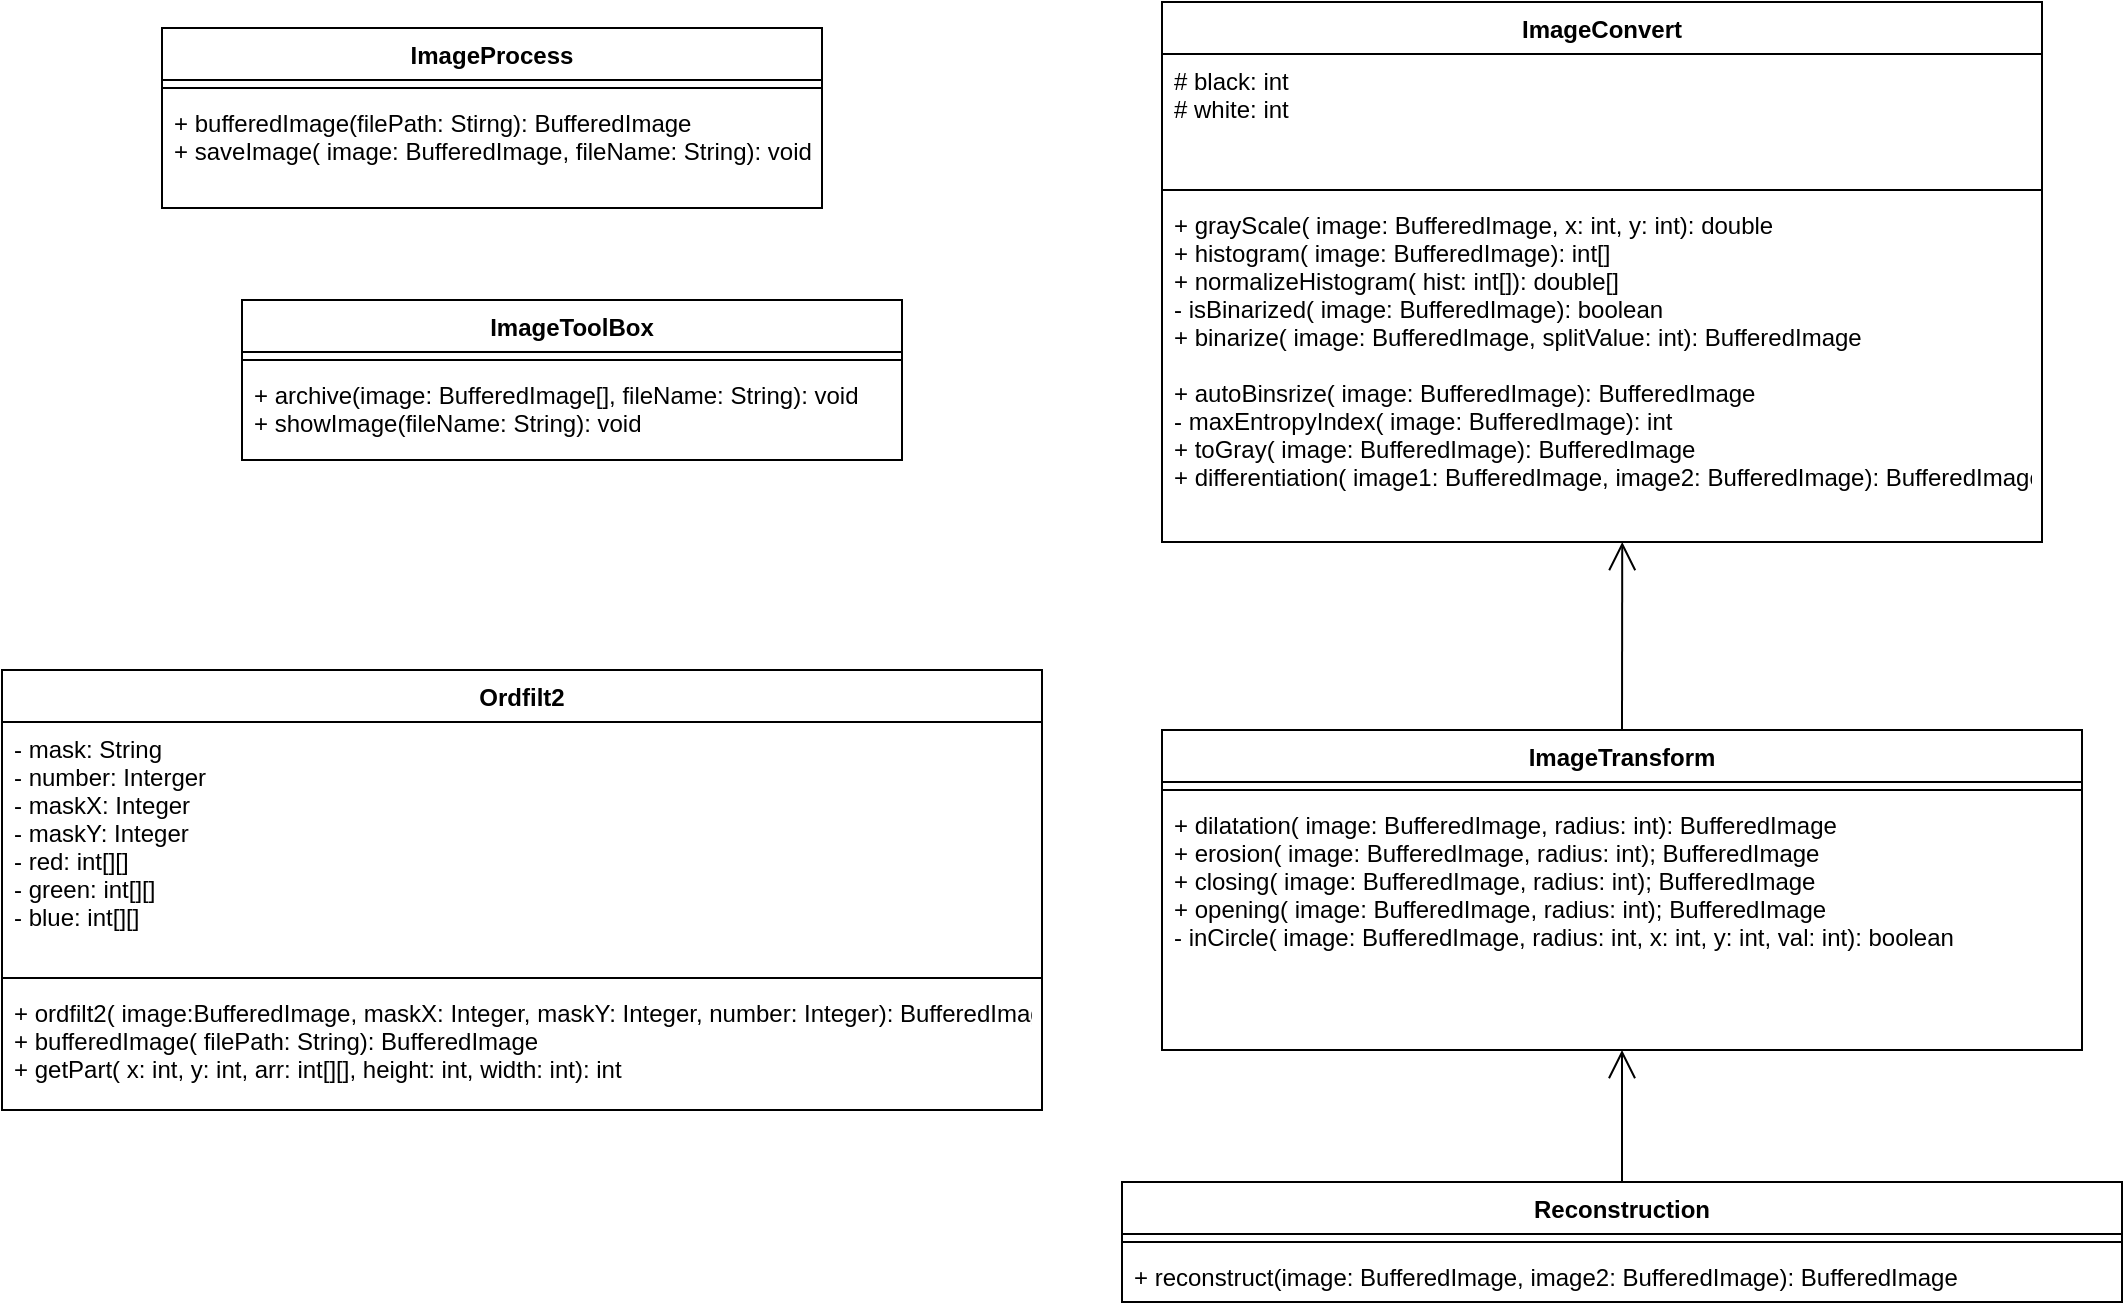 <mxfile version="10.6.7" type="device"><diagram id="gnFNpRYF3rrFBi0ZY-wQ" name="Page-1"><mxGraphModel dx="1080" dy="435" grid="1" gridSize="10" guides="1" tooltips="1" connect="1" arrows="1" fold="1" page="1" pageScale="1" pageWidth="827" pageHeight="1169" math="0" shadow="0"><root><mxCell id="0"/><mxCell id="1" parent="0"/><mxCell id="xt45OHaY288_jbGZtXkl-5" value="ImageConvert" style="swimlane;fontStyle=1;align=center;verticalAlign=top;childLayout=stackLayout;horizontal=1;startSize=26;horizontalStack=0;resizeParent=1;resizeParentMax=0;resizeLast=0;collapsible=1;marginBottom=0;" parent="1" vertex="1"><mxGeometry x="660" y="60" width="440" height="270" as="geometry"/></mxCell><mxCell id="xt45OHaY288_jbGZtXkl-6" value="# black: int&#10;# white: int&#10;" style="text;strokeColor=none;fillColor=none;align=left;verticalAlign=top;spacingLeft=4;spacingRight=4;overflow=hidden;rotatable=0;points=[[0,0.5],[1,0.5]];portConstraint=eastwest;" parent="xt45OHaY288_jbGZtXkl-5" vertex="1"><mxGeometry y="26" width="440" height="64" as="geometry"/></mxCell><mxCell id="xt45OHaY288_jbGZtXkl-7" value="" style="line;strokeWidth=1;fillColor=none;align=left;verticalAlign=middle;spacingTop=-1;spacingLeft=3;spacingRight=3;rotatable=0;labelPosition=right;points=[];portConstraint=eastwest;" parent="xt45OHaY288_jbGZtXkl-5" vertex="1"><mxGeometry y="90" width="440" height="8" as="geometry"/></mxCell><mxCell id="xt45OHaY288_jbGZtXkl-8" value="+ grayScale( image: BufferedImage, x: int, y: int): double&#10;+ histogram( image: BufferedImage): int[]&#10;+ normalizeHistogram( hist: int[]): double[]&#10;- isBinarized( image: BufferedImage): boolean&#10;+ binarize( image: BufferedImage, splitValue: int): BufferedImage&#10; &#10;+ autoBinsrize( image: BufferedImage): BufferedImage&#10;- maxEntropyIndex( image: BufferedImage): int&#10;+ toGray( image: BufferedImage): BufferedImage&#10;+ differentiation( image1: BufferedImage, image2: BufferedImage): BufferedImage&#10;" style="text;strokeColor=none;fillColor=none;align=left;verticalAlign=top;spacingLeft=4;spacingRight=4;overflow=hidden;rotatable=0;points=[[0,0.5],[1,0.5]];portConstraint=eastwest;" parent="xt45OHaY288_jbGZtXkl-5" vertex="1"><mxGeometry y="98" width="440" height="172" as="geometry"/></mxCell><mxCell id="xt45OHaY288_jbGZtXkl-9" value="ImageProcess" style="swimlane;fontStyle=1;align=center;verticalAlign=top;childLayout=stackLayout;horizontal=1;startSize=26;horizontalStack=0;resizeParent=1;resizeParentMax=0;resizeLast=0;collapsible=1;marginBottom=0;" parent="1" vertex="1"><mxGeometry x="160" y="73" width="330" height="90" as="geometry"><mxRectangle x="160" y="73" width="110" height="26" as="alternateBounds"/></mxGeometry></mxCell><mxCell id="xt45OHaY288_jbGZtXkl-11" value="" style="line;strokeWidth=1;fillColor=none;align=left;verticalAlign=middle;spacingTop=-1;spacingLeft=3;spacingRight=3;rotatable=0;labelPosition=right;points=[];portConstraint=eastwest;" parent="xt45OHaY288_jbGZtXkl-9" vertex="1"><mxGeometry y="26" width="330" height="8" as="geometry"/></mxCell><mxCell id="xt45OHaY288_jbGZtXkl-12" value="+ bufferedImage(filePath: Stirng): BufferedImage&#10;+ saveImage( image: BufferedImage, fileName: String): void&#10;" style="text;strokeColor=none;fillColor=none;align=left;verticalAlign=top;spacingLeft=4;spacingRight=4;overflow=hidden;rotatable=0;points=[[0,0.5],[1,0.5]];portConstraint=eastwest;" parent="xt45OHaY288_jbGZtXkl-9" vertex="1"><mxGeometry y="34" width="330" height="56" as="geometry"/></mxCell><mxCell id="xt45OHaY288_jbGZtXkl-13" value="ImageTransform" style="swimlane;fontStyle=1;align=center;verticalAlign=top;childLayout=stackLayout;horizontal=1;startSize=26;horizontalStack=0;resizeParent=1;resizeParentMax=0;resizeLast=0;collapsible=1;marginBottom=0;" parent="1" vertex="1"><mxGeometry x="660" y="424" width="460" height="160" as="geometry"/></mxCell><mxCell id="xt45OHaY288_jbGZtXkl-15" value="" style="line;strokeWidth=1;fillColor=none;align=left;verticalAlign=middle;spacingTop=-1;spacingLeft=3;spacingRight=3;rotatable=0;labelPosition=right;points=[];portConstraint=eastwest;" parent="xt45OHaY288_jbGZtXkl-13" vertex="1"><mxGeometry y="26" width="460" height="8" as="geometry"/></mxCell><mxCell id="xt45OHaY288_jbGZtXkl-16" value="+ dilatation( image: BufferedImage, radius: int): BufferedImage&#10;+ erosion( image: BufferedImage, radius: int); BufferedImage&#10;+ closing( image: BufferedImage, radius: int); BufferedImage&#10;+ opening( image: BufferedImage, radius: int); BufferedImage&#10;- inCircle( image: BufferedImage, radius: int, x: int, y: int, val: int): boolean&#10;" style="text;strokeColor=none;fillColor=none;align=left;verticalAlign=top;spacingLeft=4;spacingRight=4;overflow=hidden;rotatable=0;points=[[0,0.5],[1,0.5]];portConstraint=eastwest;" parent="xt45OHaY288_jbGZtXkl-13" vertex="1"><mxGeometry y="34" width="460" height="126" as="geometry"/></mxCell><mxCell id="xt45OHaY288_jbGZtXkl-17" value="Ordfilt2" style="swimlane;fontStyle=1;align=center;verticalAlign=top;childLayout=stackLayout;horizontal=1;startSize=26;horizontalStack=0;resizeParent=1;resizeParentMax=0;resizeLast=0;collapsible=1;marginBottom=0;" parent="1" vertex="1"><mxGeometry x="80" y="394" width="520" height="220" as="geometry"/></mxCell><mxCell id="xt45OHaY288_jbGZtXkl-18" value="- mask: String&#10;- number: Interger&#10;- maskX: Integer&#10;- maskY: Integer&#10;- red: int[][]&#10;- green: int[][]&#10;- blue: int[][]&#10;" style="text;strokeColor=none;fillColor=none;align=left;verticalAlign=top;spacingLeft=4;spacingRight=4;overflow=hidden;rotatable=0;points=[[0,0.5],[1,0.5]];portConstraint=eastwest;" parent="xt45OHaY288_jbGZtXkl-17" vertex="1"><mxGeometry y="26" width="520" height="124" as="geometry"/></mxCell><mxCell id="xt45OHaY288_jbGZtXkl-19" value="" style="line;strokeWidth=1;fillColor=none;align=left;verticalAlign=middle;spacingTop=-1;spacingLeft=3;spacingRight=3;rotatable=0;labelPosition=right;points=[];portConstraint=eastwest;" parent="xt45OHaY288_jbGZtXkl-17" vertex="1"><mxGeometry y="150" width="520" height="8" as="geometry"/></mxCell><mxCell id="xt45OHaY288_jbGZtXkl-20" value="+ ordfilt2( image:BufferedImage, maskX: Integer, maskY: Integer, number: Integer): BufferedImage&#10;+ bufferedImage( filePath: String): BufferedImage&#10;+ getPart( x: int, y: int, arr: int[][], height: int, width: int): int&#10;&#10;" style="text;strokeColor=none;fillColor=none;align=left;verticalAlign=top;spacingLeft=4;spacingRight=4;overflow=hidden;rotatable=0;points=[[0,0.5],[1,0.5]];portConstraint=eastwest;" parent="xt45OHaY288_jbGZtXkl-17" vertex="1"><mxGeometry y="158" width="520" height="62" as="geometry"/></mxCell><mxCell id="xt45OHaY288_jbGZtXkl-22" value="" style="endArrow=open;endFill=1;endSize=12;html=1;exitX=0.5;exitY=0;exitDx=0;exitDy=0;entryX=0.523;entryY=1;entryDx=0;entryDy=0;entryPerimeter=0;" parent="1" source="xt45OHaY288_jbGZtXkl-13" target="xt45OHaY288_jbGZtXkl-8" edge="1"><mxGeometry width="160" relative="1" as="geometry"><mxPoint x="830" y="480" as="sourcePoint"/><mxPoint x="990" y="480" as="targetPoint"/></mxGeometry></mxCell><mxCell id="OzT2KdJZR3p2mCCA6w9v-1" value="Reconstruction&#10;" style="swimlane;fontStyle=1;align=center;verticalAlign=top;childLayout=stackLayout;horizontal=1;startSize=26;horizontalStack=0;resizeParent=1;resizeParentMax=0;resizeLast=0;collapsible=1;marginBottom=0;" vertex="1" parent="1"><mxGeometry x="640" y="650" width="500" height="60" as="geometry"/></mxCell><mxCell id="OzT2KdJZR3p2mCCA6w9v-3" value="" style="line;strokeWidth=1;fillColor=none;align=left;verticalAlign=middle;spacingTop=-1;spacingLeft=3;spacingRight=3;rotatable=0;labelPosition=right;points=[];portConstraint=eastwest;" vertex="1" parent="OzT2KdJZR3p2mCCA6w9v-1"><mxGeometry y="26" width="500" height="8" as="geometry"/></mxCell><mxCell id="OzT2KdJZR3p2mCCA6w9v-4" value="+ reconstruct(image: BufferedImage, image2: BufferedImage): BufferedImage" style="text;strokeColor=none;fillColor=none;align=left;verticalAlign=top;spacingLeft=4;spacingRight=4;overflow=hidden;rotatable=0;points=[[0,0.5],[1,0.5]];portConstraint=eastwest;" vertex="1" parent="OzT2KdJZR3p2mCCA6w9v-1"><mxGeometry y="34" width="500" height="26" as="geometry"/></mxCell><mxCell id="OzT2KdJZR3p2mCCA6w9v-6" value="" style="endArrow=open;endFill=1;endSize=12;html=1;exitX=0.5;exitY=0;exitDx=0;exitDy=0;" edge="1" parent="1" source="OzT2KdJZR3p2mCCA6w9v-1" target="xt45OHaY288_jbGZtXkl-16"><mxGeometry width="160" relative="1" as="geometry"><mxPoint x="910" y="598" as="sourcePoint"/><mxPoint x="900" y="682" as="targetPoint"/></mxGeometry></mxCell><mxCell id="OzT2KdJZR3p2mCCA6w9v-7" value="ImageToolBox" style="swimlane;fontStyle=1;align=center;verticalAlign=top;childLayout=stackLayout;horizontal=1;startSize=26;horizontalStack=0;resizeParent=1;resizeParentMax=0;resizeLast=0;collapsible=1;marginBottom=0;" vertex="1" parent="1"><mxGeometry x="200" y="209" width="330" height="80" as="geometry"/></mxCell><mxCell id="OzT2KdJZR3p2mCCA6w9v-9" value="" style="line;strokeWidth=1;fillColor=none;align=left;verticalAlign=middle;spacingTop=-1;spacingLeft=3;spacingRight=3;rotatable=0;labelPosition=right;points=[];portConstraint=eastwest;" vertex="1" parent="OzT2KdJZR3p2mCCA6w9v-7"><mxGeometry y="26" width="330" height="8" as="geometry"/></mxCell><mxCell id="OzT2KdJZR3p2mCCA6w9v-10" value="+ archive(image: BufferedImage[], fileName: String): void&#10;+ showImage(fileName: String): void&#10;" style="text;strokeColor=none;fillColor=none;align=left;verticalAlign=top;spacingLeft=4;spacingRight=4;overflow=hidden;rotatable=0;points=[[0,0.5],[1,0.5]];portConstraint=eastwest;" vertex="1" parent="OzT2KdJZR3p2mCCA6w9v-7"><mxGeometry y="34" width="330" height="46" as="geometry"/></mxCell></root></mxGraphModel></diagram></mxfile>